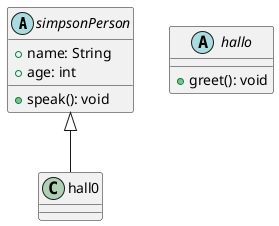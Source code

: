 @startuml

abstract class simpsonPerson {
    +name: String
    +age: int
    +speak(): void
}

abstract class hallo {
    +greet(): void
}

simpsonPerson <|-- hall0
@enduml


